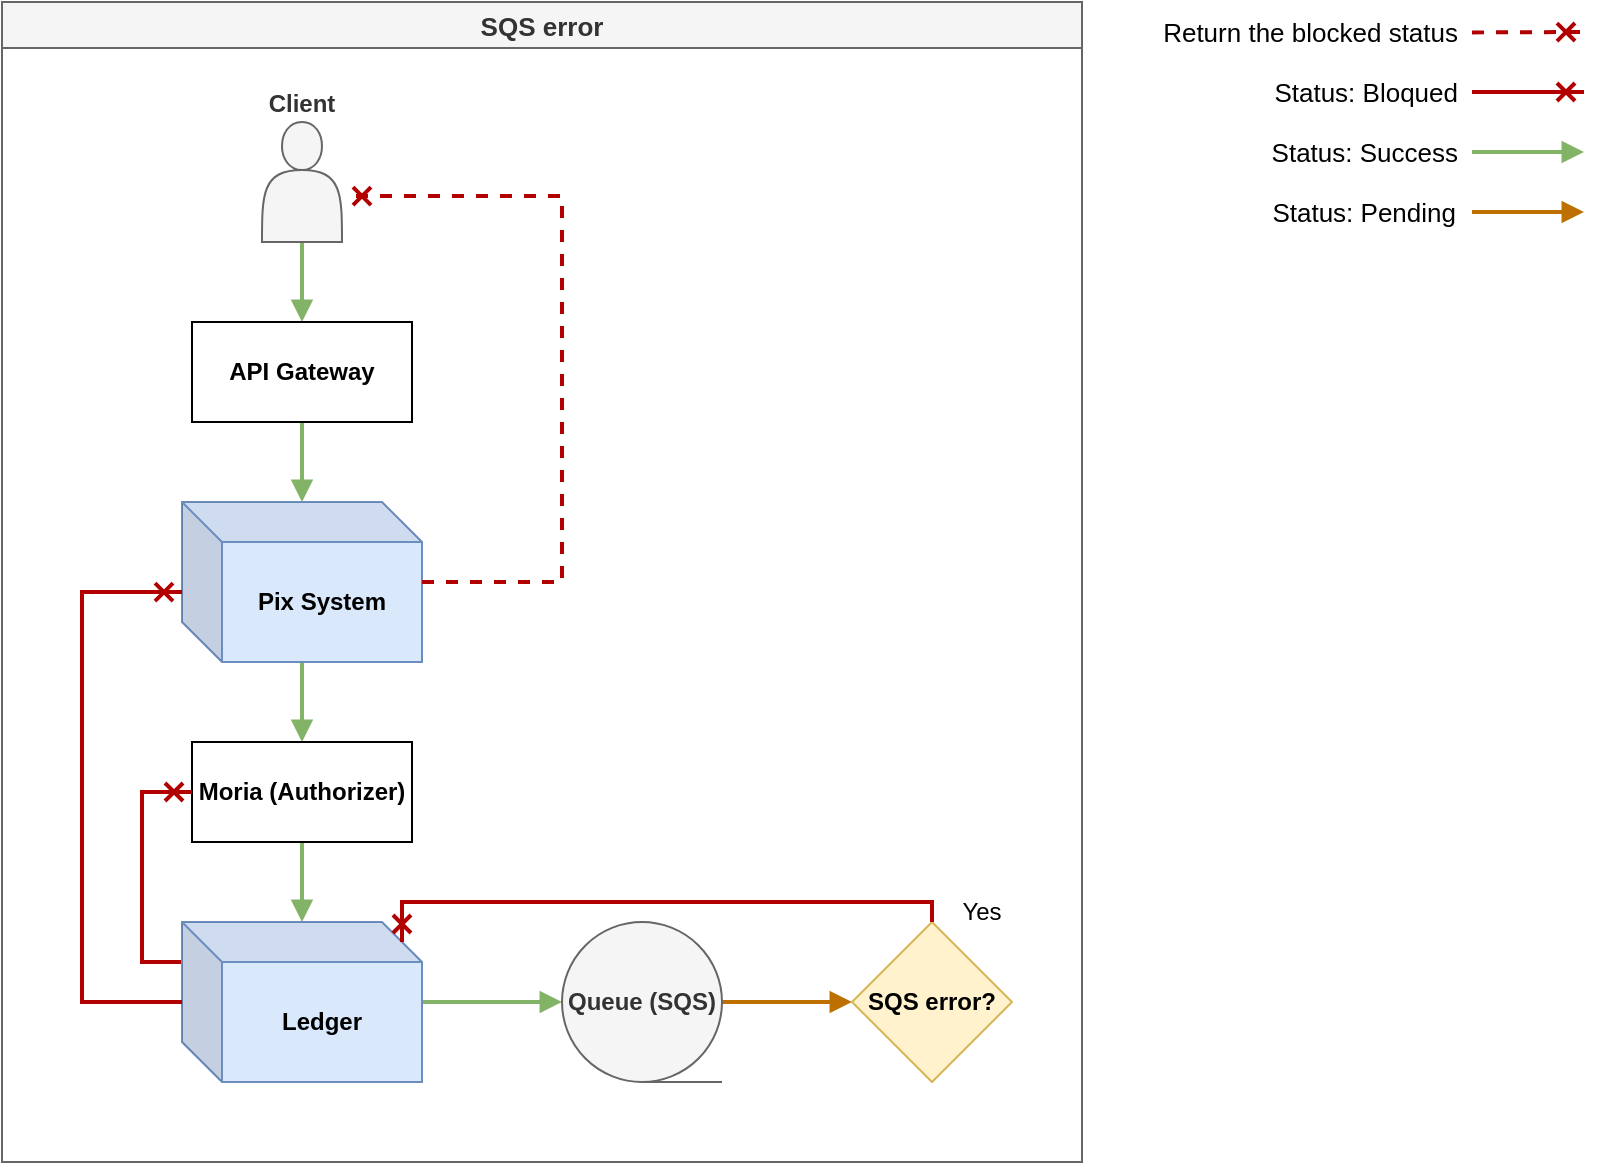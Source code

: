<mxfile version="24.8.6">
  <diagram name="Página-1" id="em8S2__uohGRgb5ghwev">
    <mxGraphModel dx="1426" dy="747" grid="1" gridSize="10" guides="1" tooltips="1" connect="1" arrows="1" fold="1" page="1" pageScale="1" pageWidth="1169" pageHeight="827" math="0" shadow="0">
      <root>
        <mxCell id="0" />
        <mxCell id="1" parent="0" />
        <mxCell id="Q1I5PNmB4B7kHJwyRxQs-1" value="" style="endArrow=cross;html=1;rounded=0;fillColor=#e51400;strokeColor=#B20000;dashed=1;strokeWidth=2;fontSize=13;align=right;fontStyle=0;endFill=0;" edge="1" parent="1">
          <mxGeometry width="50" height="50" relative="1" as="geometry">
            <mxPoint x="855" y="55.21" as="sourcePoint" />
            <mxPoint x="911" y="55" as="targetPoint" />
          </mxGeometry>
        </mxCell>
        <mxCell id="Q1I5PNmB4B7kHJwyRxQs-2" value="Return the blocked status" style="text;html=1;align=right;verticalAlign=middle;whiteSpace=wrap;rounded=0;fontSize=13;fontStyle=0" vertex="1" parent="1">
          <mxGeometry x="700" y="40" width="150" height="30" as="geometry" />
        </mxCell>
        <mxCell id="Q1I5PNmB4B7kHJwyRxQs-3" value="" style="edgeStyle=orthogonalEdgeStyle;rounded=0;orthogonalLoop=1;jettySize=auto;html=1;endArrow=cross;endFill=0;fillColor=#e51400;strokeColor=#B20000;strokeWidth=2;fontSize=13;align=right;fontStyle=0" edge="1" parent="1">
          <mxGeometry relative="1" as="geometry">
            <mxPoint x="855" y="85" as="sourcePoint" />
            <mxPoint x="911" y="85" as="targetPoint" />
          </mxGeometry>
        </mxCell>
        <mxCell id="Q1I5PNmB4B7kHJwyRxQs-4" value="" style="edgeStyle=orthogonalEdgeStyle;rounded=0;orthogonalLoop=1;jettySize=auto;html=1;endArrow=block;endFill=1;fillColor=#d5e8d4;strokeColor=#82b366;strokeWidth=2;fontSize=13;align=right;fontStyle=0" edge="1" parent="1">
          <mxGeometry relative="1" as="geometry">
            <mxPoint x="855" y="115" as="sourcePoint" />
            <mxPoint x="911" y="115" as="targetPoint" />
          </mxGeometry>
        </mxCell>
        <mxCell id="Q1I5PNmB4B7kHJwyRxQs-5" value="" style="edgeStyle=orthogonalEdgeStyle;rounded=0;orthogonalLoop=1;jettySize=auto;html=1;endArrow=block;endFill=1;fillColor=#f0a30a;strokeColor=#BD7000;strokeWidth=2;fontSize=13;align=right;fontStyle=0" edge="1" parent="1">
          <mxGeometry relative="1" as="geometry">
            <mxPoint x="855" y="145" as="sourcePoint" />
            <mxPoint x="911" y="145" as="targetPoint" />
          </mxGeometry>
        </mxCell>
        <mxCell id="Q1I5PNmB4B7kHJwyRxQs-6" value="Status: Bloqued" style="text;html=1;align=right;verticalAlign=middle;whiteSpace=wrap;rounded=0;fontSize=13;fontStyle=0" vertex="1" parent="1">
          <mxGeometry x="746" y="70" width="104" height="30" as="geometry" />
        </mxCell>
        <mxCell id="Q1I5PNmB4B7kHJwyRxQs-7" value="Status: Success" style="text;html=1;align=right;verticalAlign=middle;whiteSpace=wrap;rounded=0;fontSize=13;fontStyle=0" vertex="1" parent="1">
          <mxGeometry x="731" y="100" width="119" height="30" as="geometry" />
        </mxCell>
        <mxCell id="Q1I5PNmB4B7kHJwyRxQs-8" value="Status: Pending" style="text;html=1;align=right;verticalAlign=middle;whiteSpace=wrap;rounded=0;fontSize=13;fontStyle=0" vertex="1" parent="1">
          <mxGeometry x="730" y="130" width="119" height="30" as="geometry" />
        </mxCell>
        <mxCell id="Q1I5PNmB4B7kHJwyRxQs-9" value="&lt;span style=&quot;font-size: 13px;&quot;&gt;SQS error&lt;/span&gt;" style="swimlane;whiteSpace=wrap;html=1;fillColor=#f5f5f5;fontColor=#333333;strokeColor=#666666;" vertex="1" parent="1">
          <mxGeometry x="120" y="40" width="540" height="580" as="geometry" />
        </mxCell>
        <mxCell id="Q1I5PNmB4B7kHJwyRxQs-10" value="" style="edgeStyle=orthogonalEdgeStyle;rounded=0;orthogonalLoop=1;jettySize=auto;html=1;fillColor=#d5e8d4;strokeColor=#82b366;strokeWidth=2;endArrow=block;endFill=1;" edge="1" parent="Q1I5PNmB4B7kHJwyRxQs-9" source="Q1I5PNmB4B7kHJwyRxQs-11" target="Q1I5PNmB4B7kHJwyRxQs-13">
          <mxGeometry relative="1" as="geometry" />
        </mxCell>
        <mxCell id="Q1I5PNmB4B7kHJwyRxQs-11" value="Client" style="shape=actor;whiteSpace=wrap;html=1;verticalAlign=bottom;labelPosition=center;verticalLabelPosition=top;align=center;fillColor=#f5f5f5;fontColor=#333333;strokeColor=#666666;fontStyle=1" vertex="1" parent="Q1I5PNmB4B7kHJwyRxQs-9">
          <mxGeometry x="130" y="60" width="40" height="60" as="geometry" />
        </mxCell>
        <mxCell id="Q1I5PNmB4B7kHJwyRxQs-12" value="" style="edgeStyle=orthogonalEdgeStyle;rounded=0;orthogonalLoop=1;jettySize=auto;html=1;fillColor=#d5e8d4;strokeColor=#82b366;strokeWidth=2;endArrow=block;endFill=1;" edge="1" parent="Q1I5PNmB4B7kHJwyRxQs-9" source="Q1I5PNmB4B7kHJwyRxQs-13" target="Q1I5PNmB4B7kHJwyRxQs-15">
          <mxGeometry relative="1" as="geometry" />
        </mxCell>
        <mxCell id="Q1I5PNmB4B7kHJwyRxQs-13" value="API Gateway" style="rounded=0;whiteSpace=wrap;html=1;fontStyle=1" vertex="1" parent="Q1I5PNmB4B7kHJwyRxQs-9">
          <mxGeometry x="95" y="160" width="110" height="50" as="geometry" />
        </mxCell>
        <mxCell id="Q1I5PNmB4B7kHJwyRxQs-14" value="" style="edgeStyle=orthogonalEdgeStyle;rounded=0;orthogonalLoop=1;jettySize=auto;html=1;fillColor=#d5e8d4;strokeColor=#82b366;strokeWidth=2;endArrow=block;endFill=1;" edge="1" parent="Q1I5PNmB4B7kHJwyRxQs-9" source="Q1I5PNmB4B7kHJwyRxQs-15" target="Q1I5PNmB4B7kHJwyRxQs-17">
          <mxGeometry relative="1" as="geometry" />
        </mxCell>
        <mxCell id="Q1I5PNmB4B7kHJwyRxQs-15" value="Pix System" style="shape=cube;whiteSpace=wrap;html=1;boundedLbl=1;backgroundOutline=1;darkOpacity=0.05;darkOpacity2=0.1;fillColor=#dae8fc;strokeColor=#6c8ebf;fontStyle=1" vertex="1" parent="Q1I5PNmB4B7kHJwyRxQs-9">
          <mxGeometry x="90" y="250" width="120" height="80" as="geometry" />
        </mxCell>
        <mxCell id="Q1I5PNmB4B7kHJwyRxQs-16" value="" style="edgeStyle=orthogonalEdgeStyle;rounded=0;orthogonalLoop=1;jettySize=auto;html=1;strokeWidth=2;fillColor=#d5e8d4;strokeColor=#82b366;endArrow=block;endFill=1;" edge="1" parent="Q1I5PNmB4B7kHJwyRxQs-9" source="Q1I5PNmB4B7kHJwyRxQs-17" target="Q1I5PNmB4B7kHJwyRxQs-20">
          <mxGeometry relative="1" as="geometry" />
        </mxCell>
        <mxCell id="Q1I5PNmB4B7kHJwyRxQs-17" value="Moria (Authorizer)" style="rounded=0;whiteSpace=wrap;html=1;fontStyle=1" vertex="1" parent="Q1I5PNmB4B7kHJwyRxQs-9">
          <mxGeometry x="95" y="370" width="110" height="50" as="geometry" />
        </mxCell>
        <mxCell id="Q1I5PNmB4B7kHJwyRxQs-29" value="" style="edgeStyle=orthogonalEdgeStyle;rounded=0;orthogonalLoop=1;jettySize=auto;html=1;strokeWidth=2;fillColor=#d5e8d4;strokeColor=#82b366;endArrow=block;endFill=1;" edge="1" parent="Q1I5PNmB4B7kHJwyRxQs-9" source="Q1I5PNmB4B7kHJwyRxQs-20" target="Q1I5PNmB4B7kHJwyRxQs-28">
          <mxGeometry relative="1" as="geometry" />
        </mxCell>
        <mxCell id="Q1I5PNmB4B7kHJwyRxQs-35" style="edgeStyle=orthogonalEdgeStyle;rounded=0;orthogonalLoop=1;jettySize=auto;html=1;entryX=0;entryY=0.5;entryDx=0;entryDy=0;fillColor=#e51400;strokeColor=#B20000;strokeWidth=2;endArrow=cross;endFill=0;" edge="1" parent="Q1I5PNmB4B7kHJwyRxQs-9" source="Q1I5PNmB4B7kHJwyRxQs-20" target="Q1I5PNmB4B7kHJwyRxQs-17">
          <mxGeometry relative="1" as="geometry">
            <Array as="points">
              <mxPoint x="70" y="480" />
              <mxPoint x="70" y="395" />
            </Array>
          </mxGeometry>
        </mxCell>
        <mxCell id="Q1I5PNmB4B7kHJwyRxQs-20" value="Ledger" style="shape=cube;whiteSpace=wrap;html=1;boundedLbl=1;backgroundOutline=1;darkOpacity=0.05;darkOpacity2=0.1;fillColor=#dae8fc;strokeColor=#6c8ebf;fontStyle=1" vertex="1" parent="Q1I5PNmB4B7kHJwyRxQs-9">
          <mxGeometry x="90" y="460" width="120" height="80" as="geometry" />
        </mxCell>
        <mxCell id="Q1I5PNmB4B7kHJwyRxQs-31" value="" style="edgeStyle=orthogonalEdgeStyle;rounded=0;orthogonalLoop=1;jettySize=auto;html=1;strokeWidth=2;fillColor=#f0a30a;strokeColor=#BD7000;endArrow=block;endFill=1;" edge="1" parent="Q1I5PNmB4B7kHJwyRxQs-9" source="Q1I5PNmB4B7kHJwyRxQs-28" target="Q1I5PNmB4B7kHJwyRxQs-30">
          <mxGeometry relative="1" as="geometry" />
        </mxCell>
        <mxCell id="Q1I5PNmB4B7kHJwyRxQs-28" value="Queue (SQS)" style="shape=tapeData;whiteSpace=wrap;html=1;perimeter=ellipsePerimeter;fillColor=#f5f5f5;fontColor=#333333;strokeColor=#666666;fontStyle=1" vertex="1" parent="Q1I5PNmB4B7kHJwyRxQs-9">
          <mxGeometry x="280" y="460" width="80" height="80" as="geometry" />
        </mxCell>
        <mxCell id="Q1I5PNmB4B7kHJwyRxQs-30" value="SQS error?" style="rhombus;whiteSpace=wrap;html=1;fillColor=#fff2cc;strokeColor=#d6b656;fontStyle=1" vertex="1" parent="Q1I5PNmB4B7kHJwyRxQs-9">
          <mxGeometry x="425" y="460" width="80" height="80" as="geometry" />
        </mxCell>
        <mxCell id="Q1I5PNmB4B7kHJwyRxQs-32" style="edgeStyle=orthogonalEdgeStyle;rounded=0;orthogonalLoop=1;jettySize=auto;html=1;entryX=0;entryY=0;entryDx=110;entryDy=10;entryPerimeter=0;fillColor=#e51400;strokeColor=#B20000;strokeWidth=2;endArrow=cross;endFill=0;" edge="1" parent="Q1I5PNmB4B7kHJwyRxQs-9" source="Q1I5PNmB4B7kHJwyRxQs-30" target="Q1I5PNmB4B7kHJwyRxQs-20">
          <mxGeometry relative="1" as="geometry">
            <Array as="points">
              <mxPoint x="465" y="450" />
              <mxPoint x="200" y="450" />
            </Array>
          </mxGeometry>
        </mxCell>
        <mxCell id="Q1I5PNmB4B7kHJwyRxQs-33" style="edgeStyle=orthogonalEdgeStyle;rounded=0;orthogonalLoop=1;jettySize=auto;html=1;entryX=0;entryY=0.563;entryDx=0;entryDy=0;entryPerimeter=0;fillColor=#e51400;strokeColor=#B20000;endArrow=cross;endFill=0;strokeWidth=2;" edge="1" parent="Q1I5PNmB4B7kHJwyRxQs-9" source="Q1I5PNmB4B7kHJwyRxQs-20" target="Q1I5PNmB4B7kHJwyRxQs-15">
          <mxGeometry relative="1" as="geometry">
            <Array as="points">
              <mxPoint x="40" y="500" />
              <mxPoint x="40" y="295" />
            </Array>
          </mxGeometry>
        </mxCell>
        <mxCell id="Q1I5PNmB4B7kHJwyRxQs-34" style="edgeStyle=orthogonalEdgeStyle;rounded=0;orthogonalLoop=1;jettySize=auto;html=1;entryX=1.025;entryY=0.617;entryDx=0;entryDy=0;entryPerimeter=0;fillColor=#e51400;strokeColor=#B20000;strokeWidth=2;endArrow=cross;endFill=0;dashed=1;" edge="1" parent="Q1I5PNmB4B7kHJwyRxQs-9" source="Q1I5PNmB4B7kHJwyRxQs-15" target="Q1I5PNmB4B7kHJwyRxQs-11">
          <mxGeometry relative="1" as="geometry">
            <Array as="points">
              <mxPoint x="280" y="290" />
              <mxPoint x="280" y="97" />
            </Array>
          </mxGeometry>
        </mxCell>
        <mxCell id="Q1I5PNmB4B7kHJwyRxQs-36" value="Yes" style="text;html=1;align=center;verticalAlign=middle;whiteSpace=wrap;rounded=0;" vertex="1" parent="Q1I5PNmB4B7kHJwyRxQs-9">
          <mxGeometry x="460" y="440" width="60" height="30" as="geometry" />
        </mxCell>
      </root>
    </mxGraphModel>
  </diagram>
</mxfile>
